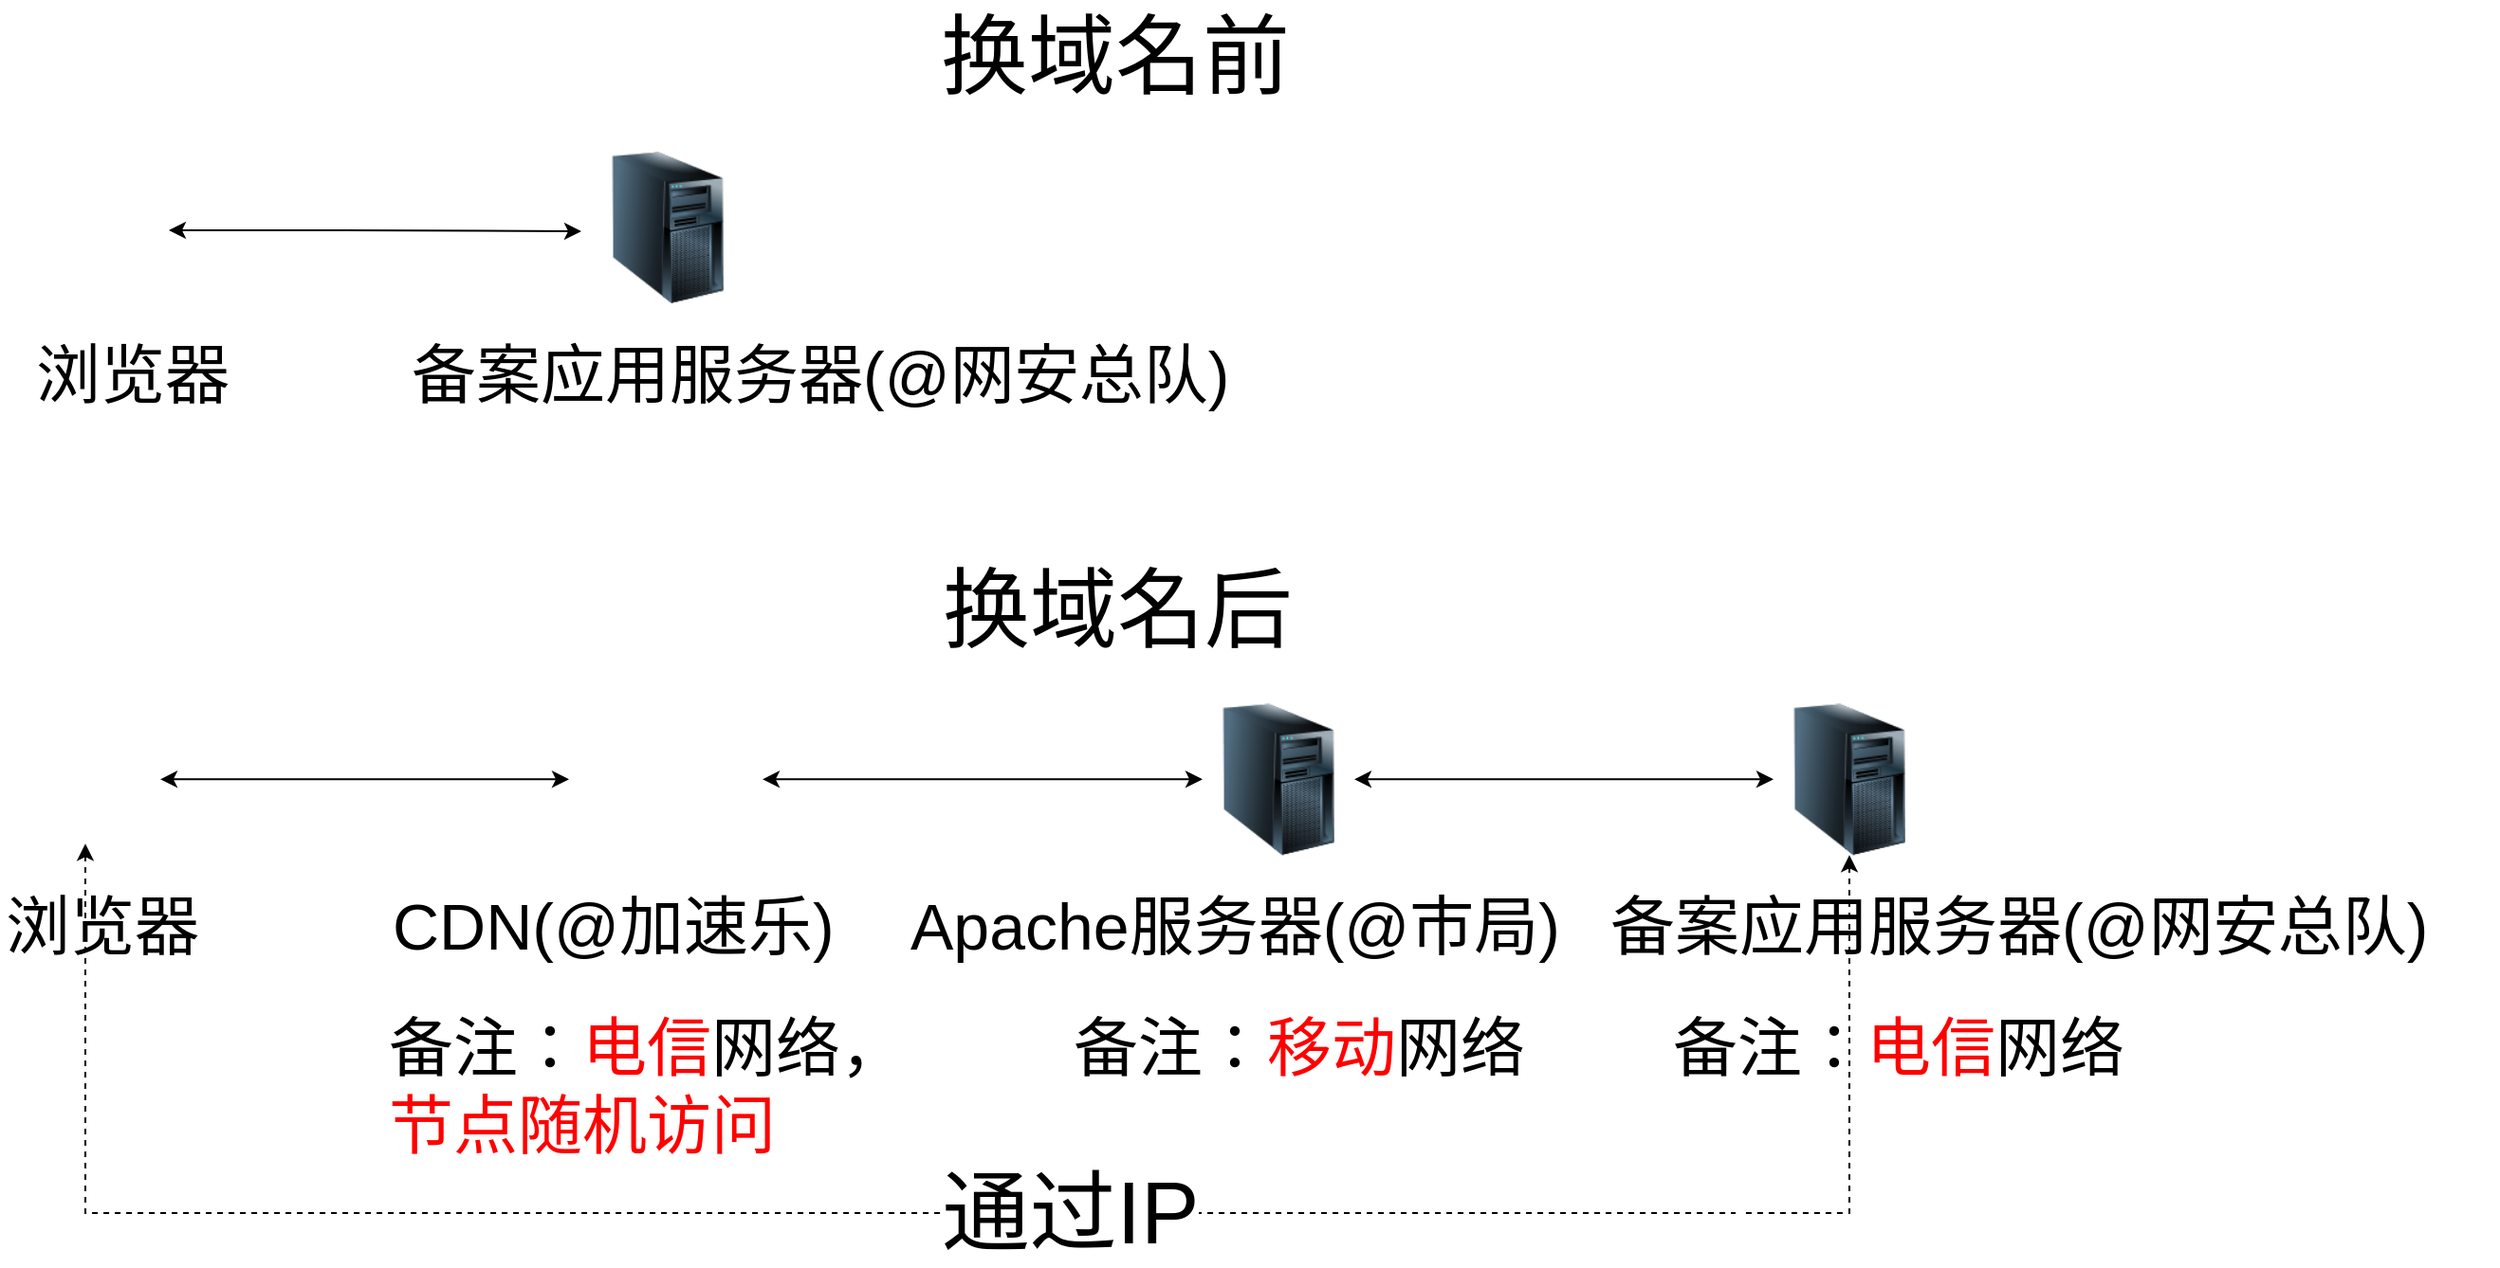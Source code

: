 <mxfile version="11.0.8" type="github"><diagram id="Z19888QkI9rWmbt40K2t" name="第 1 页"><mxGraphModel dx="1634" dy="794" grid="1" gridSize="10" guides="1" tooltips="1" connect="1" arrows="1" fold="1" page="1" pageScale="1" pageWidth="3300" pageHeight="4681" math="0" shadow="0"><root><mxCell id="0"/><mxCell id="1" parent="0"/><mxCell id="TLFCebOHelCJvtNUy2Zd-23" value="" style="edgeStyle=orthogonalEdgeStyle;rounded=0;orthogonalLoop=1;jettySize=auto;html=1;startArrow=classic;startFill=1;entryX=0;entryY=0.5;entryDx=0;entryDy=0;" parent="1" source="TLFCebOHelCJvtNUy2Zd-24" edge="1" target="TLFCebOHelCJvtNUy2Zd-26"><mxGeometry relative="1" as="geometry"><mxPoint x="1000" y="1161" as="targetPoint"/><Array as="points"/></mxGeometry></mxCell><mxCell id="TLFCebOHelCJvtNUy2Zd-24" value="" style="image;html=1;labelBackgroundColor=#ffffff;image=img/lib/clip_art/computers/Server_Tower_128x128.png" parent="1" vertex="1"><mxGeometry x="719" y="1121.167" width="80" height="80" as="geometry"/></mxCell><mxCell id="TLFCebOHelCJvtNUy2Zd-25" value="Apache服务器(@市局)" style="text;html=1;resizable=0;points=[];autosize=1;align=left;verticalAlign=top;spacingTop=-4;fontSize=34;" parent="1" vertex="1"><mxGeometry x="562.5" y="1216.167" width="380" height="40" as="geometry"/></mxCell><mxCell id="NyqFFq5CX_KmjhJ-bJIv-16" value="" style="edgeStyle=elbowEdgeStyle;rounded=0;orthogonalLoop=1;jettySize=auto;html=1;startArrow=classic;startFill=1;fontSize=46;endArrow=none;endFill=0;dashed=1;" edge="1" parent="1" source="TLFCebOHelCJvtNUy2Zd-26"><mxGeometry relative="1" as="geometry"><mxPoint x="1005" y="1390" as="targetPoint"/><Array as="points"><mxPoint x="1060" y="1270"/></Array></mxGeometry></mxCell><mxCell id="TLFCebOHelCJvtNUy2Zd-26" value="" style="image;html=1;labelBackgroundColor=#ffffff;image=img/lib/clip_art/computers/Server_Tower_128x128.png" parent="1" vertex="1"><mxGeometry x="1020" y="1121.167" width="80" height="80" as="geometry"/></mxCell><mxCell id="TLFCebOHelCJvtNUy2Zd-27" value="备案应用服务器(@网安总队)" style="text;html=1;resizable=0;points=[];autosize=1;align=left;verticalAlign=top;spacingTop=-4;fontSize=34;" parent="1" vertex="1"><mxGeometry x="932" y="1216.167" width="470" height="40" as="geometry"/></mxCell><mxCell id="TLFCebOHelCJvtNUy2Zd-28" value="" style="edgeStyle=orthogonalEdgeStyle;rounded=0;orthogonalLoop=1;jettySize=auto;html=1;startArrow=classic;startFill=1;entryX=-0.069;entryY=0.525;entryDx=0;entryDy=0;entryPerimeter=0;" parent="1" target="TLFCebOHelCJvtNUy2Zd-31" edge="1"><mxGeometry relative="1" as="geometry"><mxPoint x="254" y="871.5" as="targetPoint"/><mxPoint x="174" y="871.5" as="sourcePoint"/><Array as="points"><mxPoint x="265.5" y="872"/></Array></mxGeometry></mxCell><mxCell id="TLFCebOHelCJvtNUy2Zd-31" value="" style="image;html=1;labelBackgroundColor=#ffffff;image=img/lib/clip_art/computers/Server_Tower_128x128.png" parent="1" vertex="1"><mxGeometry x="397" y="830" width="80" height="80" as="geometry"/></mxCell><mxCell id="TLFCebOHelCJvtNUy2Zd-32" value="备案应用服务器(@网安总队)" style="text;html=1;resizable=0;points=[];autosize=1;align=left;verticalAlign=top;spacingTop=-4;fontSize=34;" parent="1" vertex="1"><mxGeometry x="300" y="925" width="470" height="40" as="geometry"/></mxCell><mxCell id="TLFCebOHelCJvtNUy2Zd-35" value="换域名后" style="text;html=1;resizable=0;points=[];autosize=1;align=left;verticalAlign=top;spacingTop=-4;fontSize=46;" parent="1" vertex="1"><mxGeometry x="579.5" y="1041.667" width="60" height="20" as="geometry"/></mxCell><mxCell id="TLFCebOHelCJvtNUy2Zd-37" value="换域名前" style="text;html=1;resizable=0;points=[];autosize=1;align=left;verticalAlign=top;spacingTop=-4;fontSize=46;" parent="1" vertex="1"><mxGeometry x="579" y="750" width="140" height="40" as="geometry"/></mxCell><mxCell id="NyqFFq5CX_KmjhJ-bJIv-14" value="" style="edgeStyle=elbowEdgeStyle;rounded=0;orthogonalLoop=1;jettySize=auto;html=1;startArrow=classic;startFill=1;fontSize=46;endArrow=none;endFill=0;dashed=1;" edge="1" parent="1" source="TLFCebOHelCJvtNUy2Zd-38"><mxGeometry relative="1" as="geometry"><mxPoint x="1000" y="1390" as="targetPoint"/><Array as="points"><mxPoint x="130" y="1410"/><mxPoint x="1020" y="1390"/><mxPoint x="1050" y="1440"/></Array></mxGeometry></mxCell><mxCell id="NyqFFq5CX_KmjhJ-bJIv-17" value="通过IP" style="text;html=1;resizable=0;points=[];align=center;verticalAlign=middle;labelBackgroundColor=#ffffff;fontSize=46;" vertex="1" connectable="0" parent="NyqFFq5CX_KmjhJ-bJIv-14"><mxGeometry x="0.198" relative="1" as="geometry"><mxPoint x="76" as="offset"/></mxGeometry></mxCell><mxCell id="TLFCebOHelCJvtNUy2Zd-38" value="" style="shape=image;html=1;verticalAlign=top;verticalLabelPosition=bottom;labelBackgroundColor=#ffffff;imageAspect=0;aspect=fixed;image=https://cdn1.iconfinder.com/data/icons/smallicons-logotypes/32/chrome-128.png;fontSize=30;" parent="1" vertex="1"><mxGeometry x="101.5" y="1127.167" width="68" height="68" as="geometry"/></mxCell><mxCell id="TLFCebOHelCJvtNUy2Zd-39" value="" style="shape=image;html=1;verticalAlign=top;verticalLabelPosition=bottom;labelBackgroundColor=#ffffff;imageAspect=0;aspect=fixed;image=https://cdn1.iconfinder.com/data/icons/smallicons-logotypes/32/chrome-128.png;fontSize=30;" parent="1" vertex="1"><mxGeometry x="105" y="836" width="68" height="68" as="geometry"/></mxCell><mxCell id="TLFCebOHelCJvtNUy2Zd-40" value="浏览器" style="text;html=1;resizable=0;points=[];autosize=1;align=left;verticalAlign=top;spacingTop=-4;fontSize=34;" parent="1" vertex="1"><mxGeometry x="85.5" y="1216.167" width="50" height="20" as="geometry"/></mxCell><mxCell id="TLFCebOHelCJvtNUy2Zd-41" value="浏览器" style="text;html=1;resizable=0;points=[];autosize=1;align=left;verticalAlign=top;spacingTop=-4;fontSize=34;" parent="1" vertex="1"><mxGeometry x="101.5" y="925" width="50" height="20" as="geometry"/></mxCell><mxCell id="NyqFFq5CX_KmjhJ-bJIv-6" value="" style="edgeStyle=orthogonalEdgeStyle;rounded=0;orthogonalLoop=1;jettySize=auto;html=1;startArrow=classic;startFill=1;entryX=0;entryY=0.5;entryDx=0;entryDy=0;" edge="1" parent="1" source="NyqFFq5CX_KmjhJ-bJIv-2" target="TLFCebOHelCJvtNUy2Zd-24"><mxGeometry relative="1" as="geometry"><mxPoint x="659.5" y="1161.667" as="targetPoint"/></mxGeometry></mxCell><mxCell id="NyqFFq5CX_KmjhJ-bJIv-2" value="" style="shape=image;html=1;verticalAlign=top;verticalLabelPosition=bottom;labelBackgroundColor=#ffffff;imageAspect=0;aspect=fixed;image=https://cdn2.iconfinder.com/data/icons/freecns-cumulus/32/519840-52_Cloud_Sync-128.png" vertex="1" parent="1"><mxGeometry x="387" y="1111.167" width="100" height="100" as="geometry"/></mxCell><mxCell id="NyqFFq5CX_KmjhJ-bJIv-4" value="" style="edgeStyle=orthogonalEdgeStyle;rounded=0;orthogonalLoop=1;jettySize=auto;html=1;startArrow=classic;startFill=1;" edge="1" parent="1"><mxGeometry relative="1" as="geometry"><mxPoint x="385" y="1161.167" as="targetPoint"/><mxPoint x="169.5" y="1161.167" as="sourcePoint"/></mxGeometry></mxCell><mxCell id="NyqFFq5CX_KmjhJ-bJIv-7" value="CDN(@加速乐)" style="text;html=1;resizable=0;points=[];autosize=1;align=left;verticalAlign=top;spacingTop=-4;fontSize=34;" vertex="1" parent="1"><mxGeometry x="290" y="1216.167" width="260" height="40" as="geometry"/></mxCell><mxCell id="NyqFFq5CX_KmjhJ-bJIv-10" value="备注：&lt;font color=&quot;#ff0000&quot; style=&quot;font-size: 34px;&quot;&gt;电信&lt;/font&gt;网络，&lt;br style=&quot;font-size: 34px;&quot;&gt;&lt;font color=&quot;#ff0000&quot; style=&quot;font-size: 34px;&quot;&gt;节点随机访问&lt;/font&gt;" style="text;html=1;resizable=0;points=[];autosize=1;align=left;verticalAlign=top;spacingTop=-4;fontSize=34;" vertex="1" parent="1"><mxGeometry x="287.5" y="1280.167" width="300" height="90" as="geometry"/></mxCell><mxCell id="NyqFFq5CX_KmjhJ-bJIv-11" value="备注：&lt;font color=&quot;#ff0000&quot; style=&quot;font-size: 34px;&quot;&gt;移动&lt;/font&gt;网络" style="text;html=1;resizable=0;points=[];autosize=1;align=left;verticalAlign=top;spacingTop=-4;fontSize=34;" vertex="1" parent="1"><mxGeometry x="649" y="1280.167" width="270" height="40" as="geometry"/></mxCell><mxCell id="NyqFFq5CX_KmjhJ-bJIv-12" value="备注：&lt;font color=&quot;#ff0000&quot; style=&quot;font-size: 34px;&quot;&gt;电信&lt;/font&gt;网络" style="text;html=1;resizable=0;points=[];autosize=1;align=left;verticalAlign=top;spacingTop=-4;fontSize=34;" vertex="1" parent="1"><mxGeometry x="965" y="1280.167" width="270" height="40" as="geometry"/></mxCell></root></mxGraphModel></diagram></mxfile>
